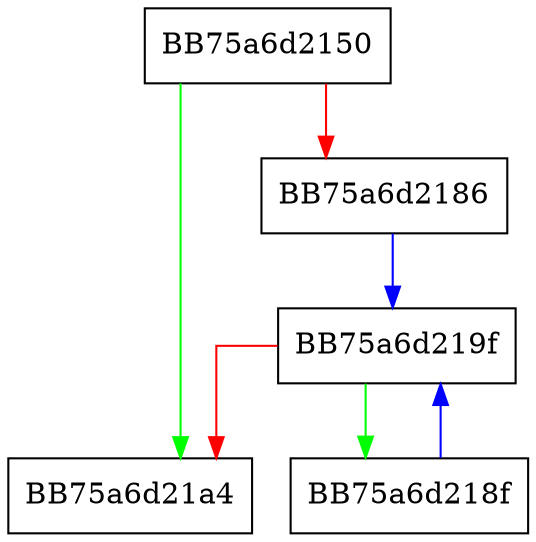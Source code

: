 digraph Read {
  node [shape="box"];
  graph [splines=ortho];
  BB75a6d2150 -> BB75a6d21a4 [color="green"];
  BB75a6d2150 -> BB75a6d2186 [color="red"];
  BB75a6d2186 -> BB75a6d219f [color="blue"];
  BB75a6d218f -> BB75a6d219f [color="blue"];
  BB75a6d219f -> BB75a6d218f [color="green"];
  BB75a6d219f -> BB75a6d21a4 [color="red"];
}